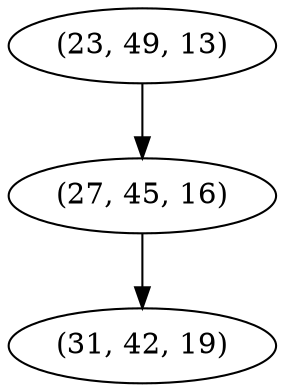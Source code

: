 digraph tree {
    "(23, 49, 13)";
    "(27, 45, 16)";
    "(31, 42, 19)";
    "(23, 49, 13)" -> "(27, 45, 16)";
    "(27, 45, 16)" -> "(31, 42, 19)";
}
